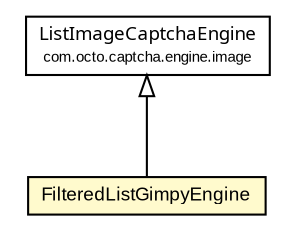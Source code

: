 #!/usr/local/bin/dot
#
# Class diagram 
# Generated by UmlGraph version 4.6 (http://www.spinellis.gr/sw/umlgraph)
#

digraph G {
	edge [fontname="arial",fontsize=10,labelfontname="arial",labelfontsize=10];
	node [fontname="arial",fontsize=10,shape=plaintext];
	// com.octo.captcha.engine.image.ListImageCaptchaEngine
	c13958 [label=<<table border="0" cellborder="1" cellspacing="0" cellpadding="2" port="p" href="../ListImageCaptchaEngine.html">
		<tr><td><table border="0" cellspacing="0" cellpadding="1">
			<tr><td><font face="ariali"> ListImageCaptchaEngine </font></td></tr>
			<tr><td><font point-size="7.0"> com.octo.captcha.engine.image </font></td></tr>
		</table></td></tr>
		</table>>, fontname="arial", fontcolor="black", fontsize=9.0];
	// com.octo.captcha.engine.image.gimpy.FilteredListGimpyEngine
	c13965 [label=<<table border="0" cellborder="1" cellspacing="0" cellpadding="2" port="p" bgcolor="lemonChiffon" href="./FilteredListGimpyEngine.html">
		<tr><td><table border="0" cellspacing="0" cellpadding="1">
			<tr><td> FilteredListGimpyEngine </td></tr>
		</table></td></tr>
		</table>>, fontname="arial", fontcolor="black", fontsize=9.0];
	//com.octo.captcha.engine.image.gimpy.FilteredListGimpyEngine extends com.octo.captcha.engine.image.ListImageCaptchaEngine
	c13958:p -> c13965:p [dir=back,arrowtail=empty];
}

